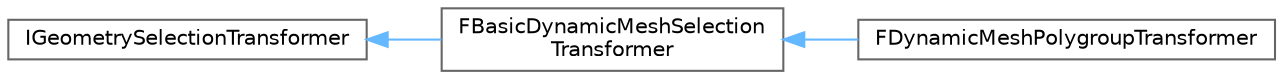 digraph "Graphical Class Hierarchy"
{
 // INTERACTIVE_SVG=YES
 // LATEX_PDF_SIZE
  bgcolor="transparent";
  edge [fontname=Helvetica,fontsize=10,labelfontname=Helvetica,labelfontsize=10];
  node [fontname=Helvetica,fontsize=10,shape=box,height=0.2,width=0.4];
  rankdir="LR";
  Node0 [id="Node000000",label="IGeometrySelectionTransformer",height=0.2,width=0.4,color="grey40", fillcolor="white", style="filled",URL="$d5/d86/classIGeometrySelectionTransformer.html",tooltip="IGeometrySelectionTransformer is a transient object that is created by an IGeometrySelector to provid..."];
  Node0 -> Node1 [id="edge5383_Node000000_Node000001",dir="back",color="steelblue1",style="solid",tooltip=" "];
  Node1 [id="Node000001",label="FBasicDynamicMeshSelection\lTransformer",height=0.2,width=0.4,color="grey40", fillcolor="white", style="filled",URL="$d1/da8/classFBasicDynamicMeshSelectionTransformer.html",tooltip="BasicDynamicMeshSelectionTransformer is a basic Transformer implementation that can be used with a FB..."];
  Node1 -> Node2 [id="edge5384_Node000001_Node000002",dir="back",color="steelblue1",style="solid",tooltip=" "];
  Node2 [id="Node000002",label="FDynamicMeshPolygroupTransformer",height=0.2,width=0.4,color="grey40", fillcolor="white", style="filled",URL="$d8/d3e/classFDynamicMeshPolygroupTransformer.html",tooltip="IGeometrySelectionTransformer for Dynamic Mesh Polygroups, that does various types of soft deformatio..."];
}

